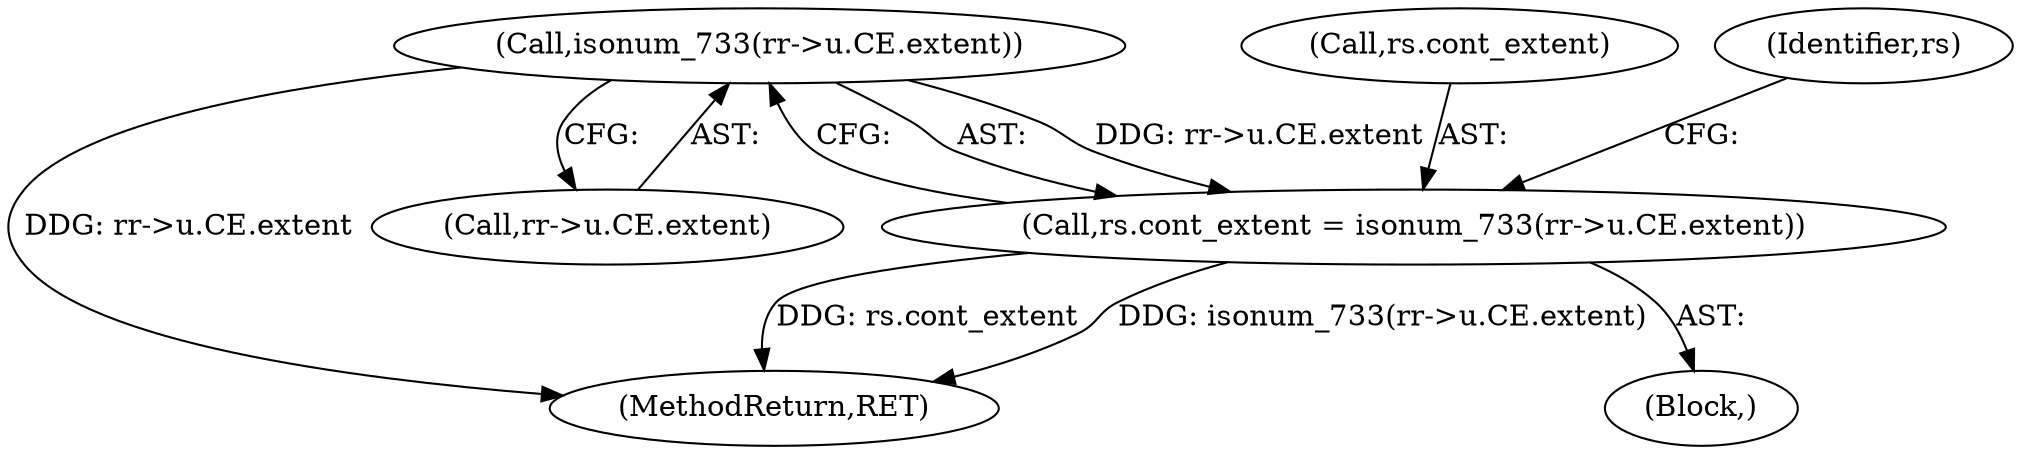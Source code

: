 digraph "0_linux_410dd3cf4c9b36f27ed4542ee18b1af5e68645a4_2@pointer" {
"1000266" [label="(Call,isonum_733(rr->u.CE.extent))"];
"1000262" [label="(Call,rs.cont_extent = isonum_733(rr->u.CE.extent))"];
"1000233" [label="(Block,)"];
"1000263" [label="(Call,rs.cont_extent)"];
"1001007" [label="(MethodReturn,RET)"];
"1000262" [label="(Call,rs.cont_extent = isonum_733(rr->u.CE.extent))"];
"1000276" [label="(Identifier,rs)"];
"1000266" [label="(Call,isonum_733(rr->u.CE.extent))"];
"1000267" [label="(Call,rr->u.CE.extent)"];
"1000266" -> "1000262"  [label="AST: "];
"1000266" -> "1000267"  [label="CFG: "];
"1000267" -> "1000266"  [label="AST: "];
"1000262" -> "1000266"  [label="CFG: "];
"1000266" -> "1001007"  [label="DDG: rr->u.CE.extent"];
"1000266" -> "1000262"  [label="DDG: rr->u.CE.extent"];
"1000262" -> "1000233"  [label="AST: "];
"1000263" -> "1000262"  [label="AST: "];
"1000276" -> "1000262"  [label="CFG: "];
"1000262" -> "1001007"  [label="DDG: rs.cont_extent"];
"1000262" -> "1001007"  [label="DDG: isonum_733(rr->u.CE.extent)"];
}
